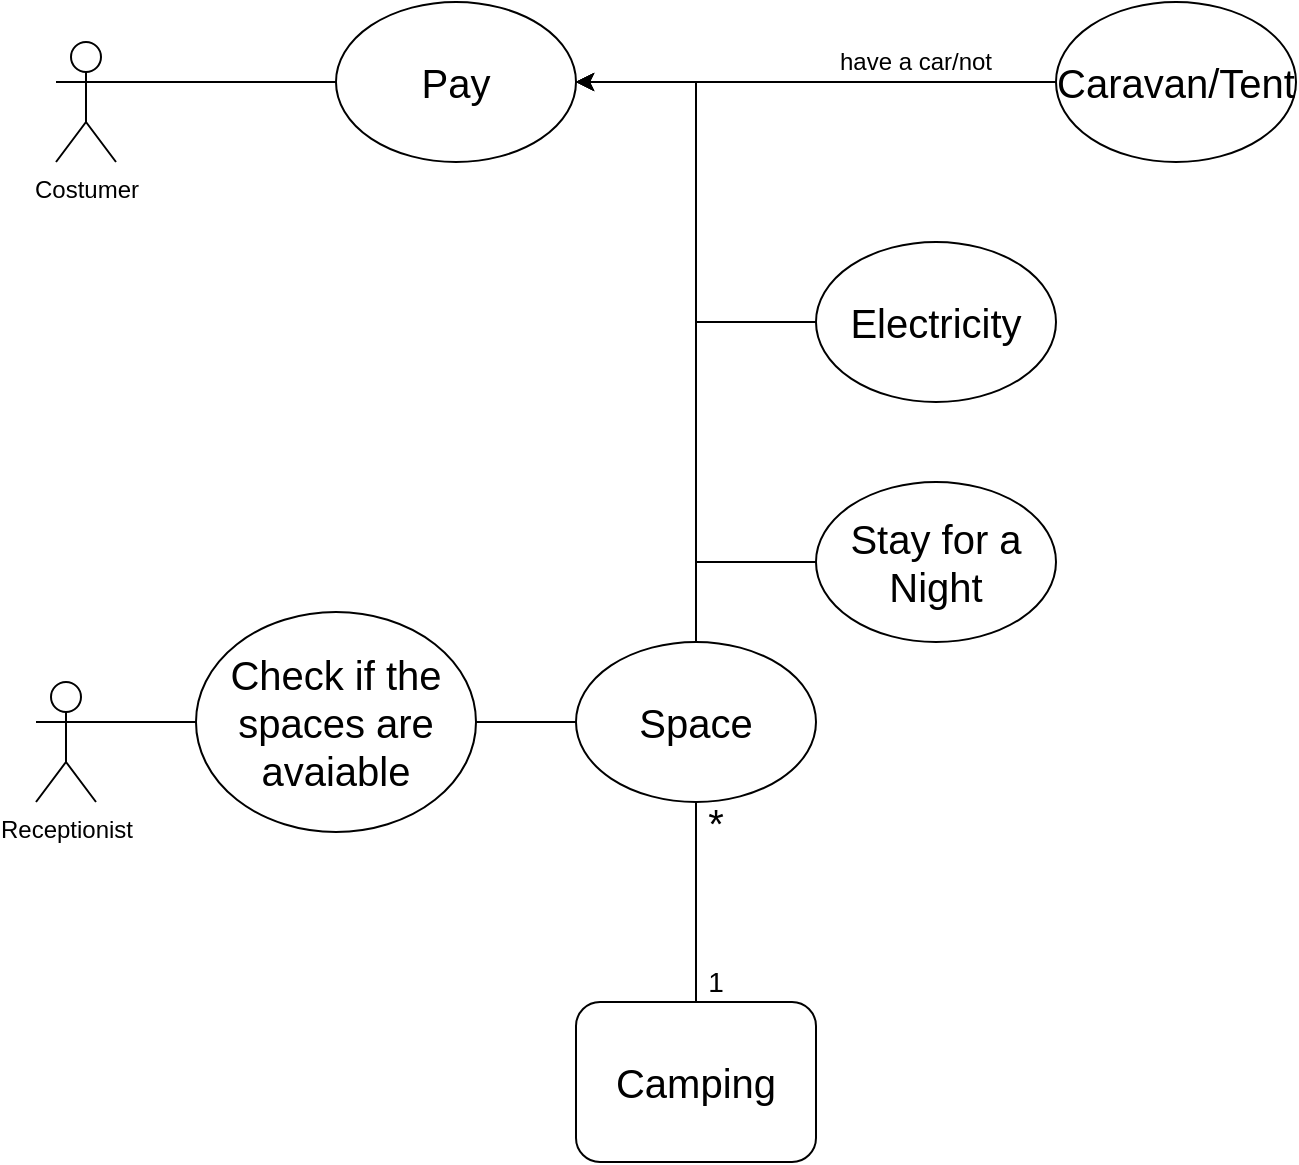 <mxfile version="13.7.6" type="github"><diagram id="mafe23Yj3McOGW2DAxR-" name="Page-1"><mxGraphModel dx="942" dy="614" grid="1" gridSize="10" guides="1" tooltips="1" connect="1" arrows="1" fold="1" page="1" pageScale="1" pageWidth="827" pageHeight="1169" math="0" shadow="0"><root><mxCell id="0"/><mxCell id="1" parent="0"/><mxCell id="kQBJ1OaCG2fp5BgfOdMg-2" value="Receptionist" style="shape=umlActor;verticalLabelPosition=bottom;verticalAlign=top;html=1;outlineConnect=0;" vertex="1" parent="1"><mxGeometry x="110" y="460" width="30" height="60" as="geometry"/></mxCell><mxCell id="kQBJ1OaCG2fp5BgfOdMg-4" value="Costumer" style="shape=umlActor;verticalLabelPosition=bottom;verticalAlign=top;html=1;outlineConnect=0;" vertex="1" parent="1"><mxGeometry x="120" y="140" width="30" height="60" as="geometry"/></mxCell><mxCell id="kQBJ1OaCG2fp5BgfOdMg-6" value="&lt;font style=&quot;font-size: 20px&quot;&gt;Pay&lt;/font&gt;" style="ellipse;whiteSpace=wrap;html=1;" vertex="1" parent="1"><mxGeometry x="260" y="120" width="120" height="80" as="geometry"/></mxCell><mxCell id="kQBJ1OaCG2fp5BgfOdMg-26" style="edgeStyle=orthogonalEdgeStyle;rounded=0;orthogonalLoop=1;jettySize=auto;html=1;entryX=1;entryY=0.5;entryDx=0;entryDy=0;fontSize=12;" edge="1" parent="1" source="kQBJ1OaCG2fp5BgfOdMg-7" target="kQBJ1OaCG2fp5BgfOdMg-6"><mxGeometry relative="1" as="geometry"/></mxCell><mxCell id="kQBJ1OaCG2fp5BgfOdMg-7" value="&lt;font style=&quot;font-size: 20px&quot;&gt;Caravan/Tent&lt;/font&gt;" style="ellipse;whiteSpace=wrap;html=1;" vertex="1" parent="1"><mxGeometry x="620" y="120" width="120" height="80" as="geometry"/></mxCell><mxCell id="kQBJ1OaCG2fp5BgfOdMg-28" style="edgeStyle=orthogonalEdgeStyle;rounded=0;orthogonalLoop=1;jettySize=auto;html=1;entryX=1;entryY=0.5;entryDx=0;entryDy=0;fontSize=12;" edge="1" parent="1" source="kQBJ1OaCG2fp5BgfOdMg-8" target="kQBJ1OaCG2fp5BgfOdMg-6"><mxGeometry relative="1" as="geometry"/></mxCell><mxCell id="kQBJ1OaCG2fp5BgfOdMg-8" value="&lt;font style=&quot;font-size: 20px&quot;&gt;Electricity&lt;/font&gt;" style="ellipse;whiteSpace=wrap;html=1;" vertex="1" parent="1"><mxGeometry x="500" y="240" width="120" height="80" as="geometry"/></mxCell><mxCell id="kQBJ1OaCG2fp5BgfOdMg-29" style="edgeStyle=orthogonalEdgeStyle;rounded=0;orthogonalLoop=1;jettySize=auto;html=1;entryX=1;entryY=0.5;entryDx=0;entryDy=0;fontSize=12;" edge="1" parent="1" source="kQBJ1OaCG2fp5BgfOdMg-9" target="kQBJ1OaCG2fp5BgfOdMg-6"><mxGeometry relative="1" as="geometry"/></mxCell><mxCell id="kQBJ1OaCG2fp5BgfOdMg-9" value="&lt;font style=&quot;font-size: 20px&quot;&gt;Stay for a Night&lt;/font&gt;" style="ellipse;whiteSpace=wrap;html=1;" vertex="1" parent="1"><mxGeometry x="500" y="360" width="120" height="80" as="geometry"/></mxCell><mxCell id="kQBJ1OaCG2fp5BgfOdMg-11" value="have a car/not" style="text;html=1;strokeColor=none;fillColor=none;align=center;verticalAlign=middle;whiteSpace=wrap;rounded=0;" vertex="1" parent="1"><mxGeometry x="500" y="140" width="100" height="20" as="geometry"/></mxCell><mxCell id="kQBJ1OaCG2fp5BgfOdMg-31" style="edgeStyle=orthogonalEdgeStyle;rounded=0;orthogonalLoop=1;jettySize=auto;html=1;entryX=1;entryY=0.5;entryDx=0;entryDy=0;fontSize=12;" edge="1" parent="1" source="kQBJ1OaCG2fp5BgfOdMg-14" target="kQBJ1OaCG2fp5BgfOdMg-6"><mxGeometry relative="1" as="geometry"/></mxCell><mxCell id="kQBJ1OaCG2fp5BgfOdMg-14" value="Space" style="ellipse;whiteSpace=wrap;html=1;fontSize=20;" vertex="1" parent="1"><mxGeometry x="380" y="440" width="120" height="80" as="geometry"/></mxCell><mxCell id="kQBJ1OaCG2fp5BgfOdMg-21" value="&lt;font style=&quot;font-size: 20px&quot;&gt;Camping&lt;/font&gt;" style="rounded=1;whiteSpace=wrap;html=1;fontSize=12;" vertex="1" parent="1"><mxGeometry x="380" y="620" width="120" height="80" as="geometry"/></mxCell><mxCell id="kQBJ1OaCG2fp5BgfOdMg-32" value="" style="endArrow=none;html=1;fontSize=12;exitX=1;exitY=0.333;exitDx=0;exitDy=0;exitPerimeter=0;entryX=0;entryY=0.5;entryDx=0;entryDy=0;" edge="1" parent="1" source="kQBJ1OaCG2fp5BgfOdMg-4" target="kQBJ1OaCG2fp5BgfOdMg-6"><mxGeometry width="50" height="50" relative="1" as="geometry"><mxPoint x="210" y="210" as="sourcePoint"/><mxPoint x="260" y="160" as="targetPoint"/></mxGeometry></mxCell><mxCell id="kQBJ1OaCG2fp5BgfOdMg-34" value="" style="endArrow=none;html=1;fontSize=12;exitX=0.5;exitY=1;exitDx=0;exitDy=0;entryX=0.5;entryY=0;entryDx=0;entryDy=0;" edge="1" parent="1" source="kQBJ1OaCG2fp5BgfOdMg-14" target="kQBJ1OaCG2fp5BgfOdMg-21"><mxGeometry width="50" height="50" relative="1" as="geometry"><mxPoint x="390" y="420" as="sourcePoint"/><mxPoint x="440" y="370" as="targetPoint"/></mxGeometry></mxCell><mxCell id="kQBJ1OaCG2fp5BgfOdMg-35" value="*" style="text;html=1;strokeColor=none;fillColor=none;align=center;verticalAlign=middle;whiteSpace=wrap;rounded=0;fontSize=20;" vertex="1" parent="1"><mxGeometry x="430" y="520" width="40" height="20" as="geometry"/></mxCell><mxCell id="kQBJ1OaCG2fp5BgfOdMg-36" value="1" style="text;html=1;strokeColor=none;fillColor=none;align=center;verticalAlign=middle;whiteSpace=wrap;rounded=0;fontSize=14;" vertex="1" parent="1"><mxGeometry x="430" y="600" width="40" height="20" as="geometry"/></mxCell><mxCell id="kQBJ1OaCG2fp5BgfOdMg-37" value="Check if the spaces are avaiable" style="ellipse;whiteSpace=wrap;html=1;fontSize=20;" vertex="1" parent="1"><mxGeometry x="190" y="425" width="140" height="110" as="geometry"/></mxCell><mxCell id="kQBJ1OaCG2fp5BgfOdMg-38" value="" style="endArrow=none;html=1;fontSize=20;exitX=1;exitY=0.5;exitDx=0;exitDy=0;entryX=0;entryY=0.5;entryDx=0;entryDy=0;" edge="1" parent="1" source="kQBJ1OaCG2fp5BgfOdMg-37" target="kQBJ1OaCG2fp5BgfOdMg-14"><mxGeometry width="50" height="50" relative="1" as="geometry"><mxPoint x="390" y="490" as="sourcePoint"/><mxPoint x="440" y="440" as="targetPoint"/></mxGeometry></mxCell><mxCell id="kQBJ1OaCG2fp5BgfOdMg-39" value="" style="endArrow=none;html=1;fontSize=20;exitX=0;exitY=0.5;exitDx=0;exitDy=0;entryX=1;entryY=0.333;entryDx=0;entryDy=0;entryPerimeter=0;" edge="1" parent="1" source="kQBJ1OaCG2fp5BgfOdMg-37" target="kQBJ1OaCG2fp5BgfOdMg-2"><mxGeometry width="50" height="50" relative="1" as="geometry"><mxPoint x="180" y="390" as="sourcePoint"/><mxPoint x="230" y="340" as="targetPoint"/></mxGeometry></mxCell></root></mxGraphModel></diagram></mxfile>